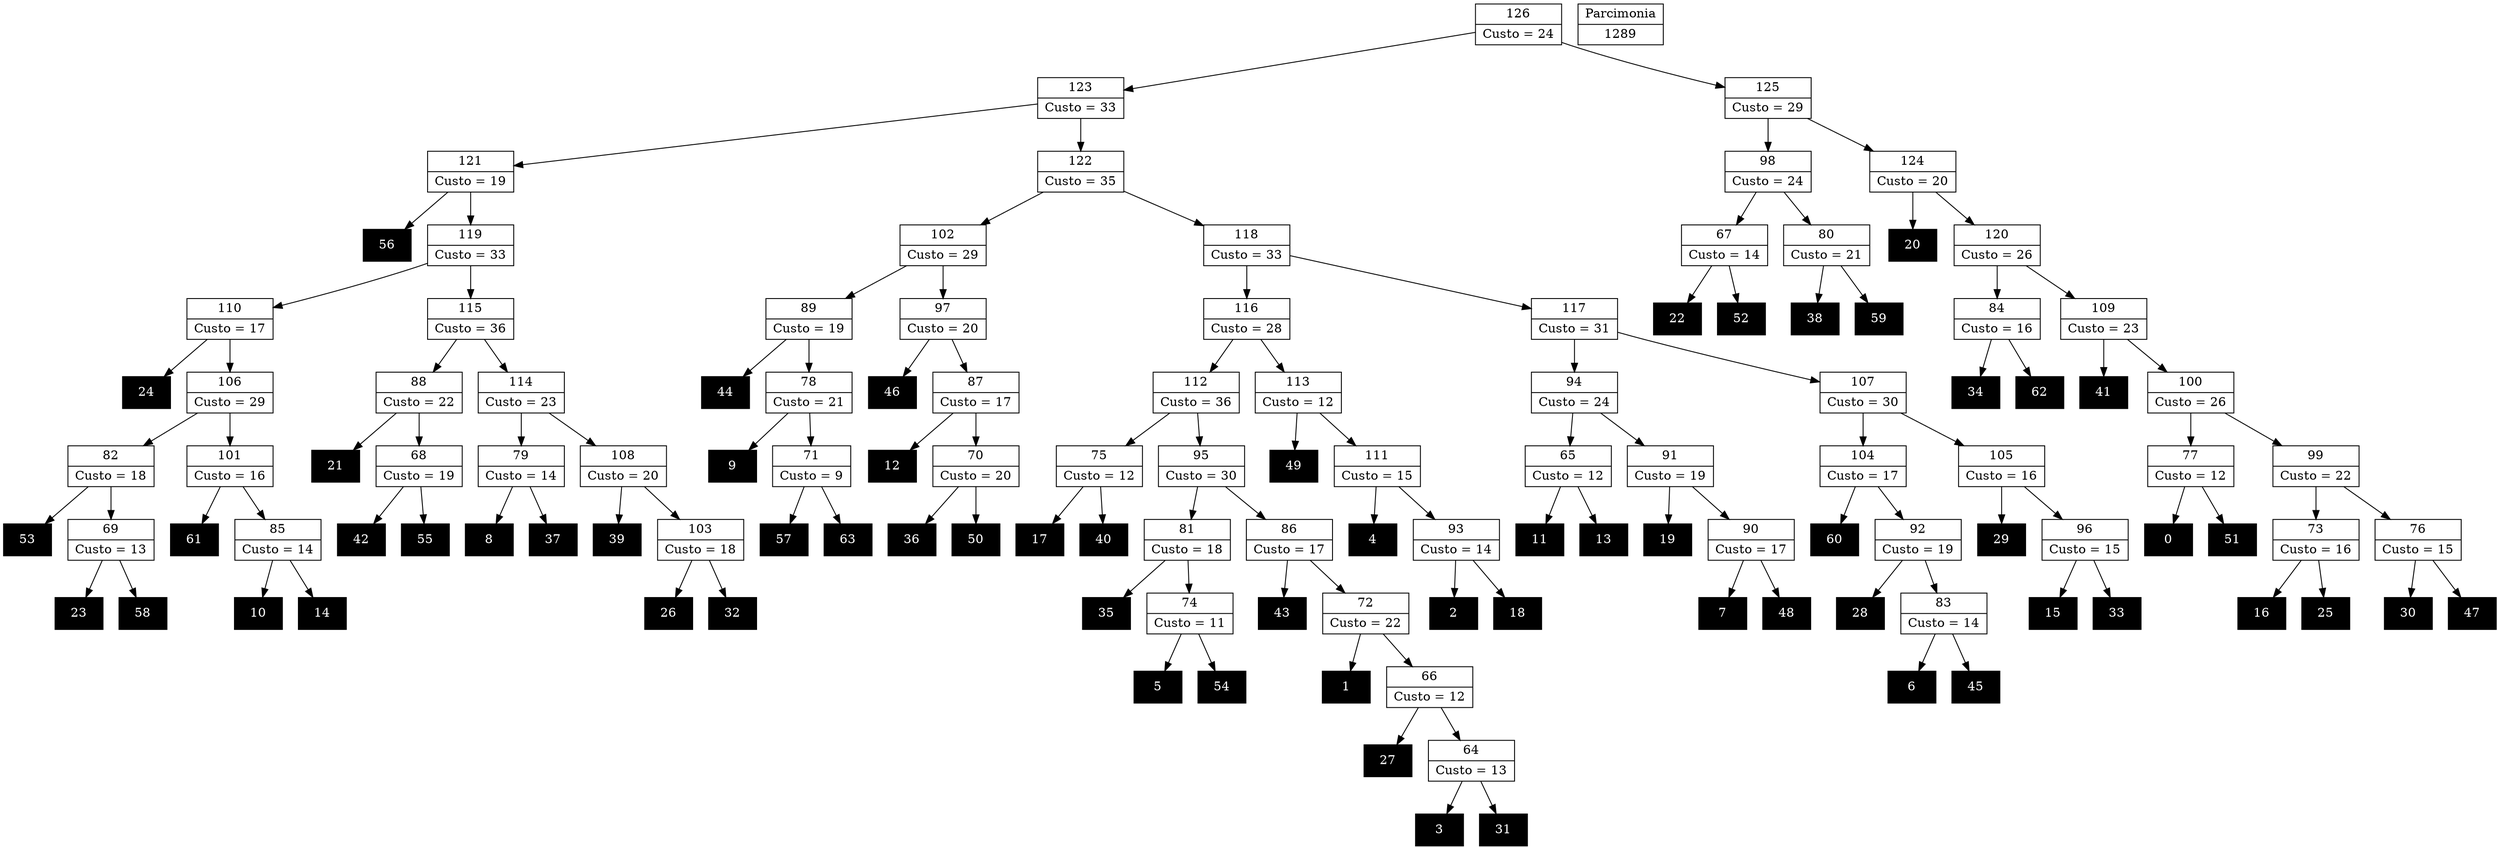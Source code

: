 Digraph G {
0 [shape="record", label="{0}",style=filled, color=black, fontcolor=white,fontsize=14, height=0.5]
1 [shape="record", label="{1}",style=filled, color=black, fontcolor=white,fontsize=14, height=0.5]
2 [shape="record", label="{2}",style=filled, color=black, fontcolor=white,fontsize=14, height=0.5]
3 [shape="record", label="{3}",style=filled, color=black, fontcolor=white,fontsize=14, height=0.5]
4 [shape="record", label="{4}",style=filled, color=black, fontcolor=white,fontsize=14, height=0.5]
5 [shape="record", label="{5}",style=filled, color=black, fontcolor=white,fontsize=14, height=0.5]
6 [shape="record", label="{6}",style=filled, color=black, fontcolor=white,fontsize=14, height=0.5]
7 [shape="record", label="{7}",style=filled, color=black, fontcolor=white,fontsize=14, height=0.5]
8 [shape="record", label="{8}",style=filled, color=black, fontcolor=white,fontsize=14, height=0.5]
9 [shape="record", label="{9}",style=filled, color=black, fontcolor=white,fontsize=14, height=0.5]
10 [shape="record", label="{10}",style=filled, color=black, fontcolor=white,fontsize=14, height=0.5]
11 [shape="record", label="{11}",style=filled, color=black, fontcolor=white,fontsize=14, height=0.5]
12 [shape="record", label="{12}",style=filled, color=black, fontcolor=white,fontsize=14, height=0.5]
13 [shape="record", label="{13}",style=filled, color=black, fontcolor=white,fontsize=14, height=0.5]
14 [shape="record", label="{14}",style=filled, color=black, fontcolor=white,fontsize=14, height=0.5]
15 [shape="record", label="{15}",style=filled, color=black, fontcolor=white,fontsize=14, height=0.5]
16 [shape="record", label="{16}",style=filled, color=black, fontcolor=white,fontsize=14, height=0.5]
17 [shape="record", label="{17}",style=filled, color=black, fontcolor=white,fontsize=14, height=0.5]
18 [shape="record", label="{18}",style=filled, color=black, fontcolor=white,fontsize=14, height=0.5]
19 [shape="record", label="{19}",style=filled, color=black, fontcolor=white,fontsize=14, height=0.5]
20 [shape="record", label="{20}",style=filled, color=black, fontcolor=white,fontsize=14, height=0.5]
21 [shape="record", label="{21}",style=filled, color=black, fontcolor=white,fontsize=14, height=0.5]
22 [shape="record", label="{22}",style=filled, color=black, fontcolor=white,fontsize=14, height=0.5]
23 [shape="record", label="{23}",style=filled, color=black, fontcolor=white,fontsize=14, height=0.5]
24 [shape="record", label="{24}",style=filled, color=black, fontcolor=white,fontsize=14, height=0.5]
25 [shape="record", label="{25}",style=filled, color=black, fontcolor=white,fontsize=14, height=0.5]
26 [shape="record", label="{26}",style=filled, color=black, fontcolor=white,fontsize=14, height=0.5]
27 [shape="record", label="{27}",style=filled, color=black, fontcolor=white,fontsize=14, height=0.5]
28 [shape="record", label="{28}",style=filled, color=black, fontcolor=white,fontsize=14, height=0.5]
29 [shape="record", label="{29}",style=filled, color=black, fontcolor=white,fontsize=14, height=0.5]
30 [shape="record", label="{30}",style=filled, color=black, fontcolor=white,fontsize=14, height=0.5]
31 [shape="record", label="{31}",style=filled, color=black, fontcolor=white,fontsize=14, height=0.5]
32 [shape="record", label="{32}",style=filled, color=black, fontcolor=white,fontsize=14, height=0.5]
33 [shape="record", label="{33}",style=filled, color=black, fontcolor=white,fontsize=14, height=0.5]
34 [shape="record", label="{34}",style=filled, color=black, fontcolor=white,fontsize=14, height=0.5]
35 [shape="record", label="{35}",style=filled, color=black, fontcolor=white,fontsize=14, height=0.5]
36 [shape="record", label="{36}",style=filled, color=black, fontcolor=white,fontsize=14, height=0.5]
37 [shape="record", label="{37}",style=filled, color=black, fontcolor=white,fontsize=14, height=0.5]
38 [shape="record", label="{38}",style=filled, color=black, fontcolor=white,fontsize=14, height=0.5]
39 [shape="record", label="{39}",style=filled, color=black, fontcolor=white,fontsize=14, height=0.5]
40 [shape="record", label="{40}",style=filled, color=black, fontcolor=white,fontsize=14, height=0.5]
41 [shape="record", label="{41}",style=filled, color=black, fontcolor=white,fontsize=14, height=0.5]
42 [shape="record", label="{42}",style=filled, color=black, fontcolor=white,fontsize=14, height=0.5]
43 [shape="record", label="{43}",style=filled, color=black, fontcolor=white,fontsize=14, height=0.5]
44 [shape="record", label="{44}",style=filled, color=black, fontcolor=white,fontsize=14, height=0.5]
45 [shape="record", label="{45}",style=filled, color=black, fontcolor=white,fontsize=14, height=0.5]
46 [shape="record", label="{46}",style=filled, color=black, fontcolor=white,fontsize=14, height=0.5]
47 [shape="record", label="{47}",style=filled, color=black, fontcolor=white,fontsize=14, height=0.5]
48 [shape="record", label="{48}",style=filled, color=black, fontcolor=white,fontsize=14, height=0.5]
49 [shape="record", label="{49}",style=filled, color=black, fontcolor=white,fontsize=14, height=0.5]
50 [shape="record", label="{50}",style=filled, color=black, fontcolor=white,fontsize=14, height=0.5]
51 [shape="record", label="{51}",style=filled, color=black, fontcolor=white,fontsize=14, height=0.5]
52 [shape="record", label="{52}",style=filled, color=black, fontcolor=white,fontsize=14, height=0.5]
53 [shape="record", label="{53}",style=filled, color=black, fontcolor=white,fontsize=14, height=0.5]
54 [shape="record", label="{54}",style=filled, color=black, fontcolor=white,fontsize=14, height=0.5]
55 [shape="record", label="{55}",style=filled, color=black, fontcolor=white,fontsize=14, height=0.5]
56 [shape="record", label="{56}",style=filled, color=black, fontcolor=white,fontsize=14, height=0.5]
57 [shape="record", label="{57}",style=filled, color=black, fontcolor=white,fontsize=14, height=0.5]
58 [shape="record", label="{58}",style=filled, color=black, fontcolor=white,fontsize=14, height=0.5]
59 [shape="record", label="{59}",style=filled, color=black, fontcolor=white,fontsize=14, height=0.5]
60 [shape="record", label="{60}",style=filled, color=black, fontcolor=white,fontsize=14, height=0.5]
61 [shape="record", label="{61}",style=filled, color=black, fontcolor=white,fontsize=14, height=0.5]
62 [shape="record", label="{62}",style=filled, color=black, fontcolor=white,fontsize=14, height=0.5]
63 [shape="record", label="{63}",style=filled, color=black, fontcolor=white,fontsize=14, height=0.5]
64 [shape="record", label="{64|Custo = 13}"]
65 [shape="record", label="{65|Custo = 12}"]
66 [shape="record", label="{66|Custo = 12}"]
67 [shape="record", label="{67|Custo = 14}"]
68 [shape="record", label="{68|Custo = 19}"]
69 [shape="record", label="{69|Custo = 13}"]
70 [shape="record", label="{70|Custo = 20}"]
71 [shape="record", label="{71|Custo = 9}"]
72 [shape="record", label="{72|Custo = 22}"]
73 [shape="record", label="{73|Custo = 16}"]
74 [shape="record", label="{74|Custo = 11}"]
75 [shape="record", label="{75|Custo = 12}"]
76 [shape="record", label="{76|Custo = 15}"]
77 [shape="record", label="{77|Custo = 12}"]
78 [shape="record", label="{78|Custo = 21}"]
79 [shape="record", label="{79|Custo = 14}"]
80 [shape="record", label="{80|Custo = 21}"]
81 [shape="record", label="{81|Custo = 18}"]
82 [shape="record", label="{82|Custo = 18}"]
83 [shape="record", label="{83|Custo = 14}"]
84 [shape="record", label="{84|Custo = 16}"]
85 [shape="record", label="{85|Custo = 14}"]
86 [shape="record", label="{86|Custo = 17}"]
87 [shape="record", label="{87|Custo = 17}"]
88 [shape="record", label="{88|Custo = 22}"]
89 [shape="record", label="{89|Custo = 19}"]
90 [shape="record", label="{90|Custo = 17}"]
91 [shape="record", label="{91|Custo = 19}"]
92 [shape="record", label="{92|Custo = 19}"]
93 [shape="record", label="{93|Custo = 14}"]
94 [shape="record", label="{94|Custo = 24}"]
95 [shape="record", label="{95|Custo = 30}"]
96 [shape="record", label="{96|Custo = 15}"]
97 [shape="record", label="{97|Custo = 20}"]
98 [shape="record", label="{98|Custo = 24}"]
99 [shape="record", label="{99|Custo = 22}"]
100 [shape="record", label="{100|Custo = 26}"]
101 [shape="record", label="{101|Custo = 16}"]
102 [shape="record", label="{102|Custo = 29}"]
103 [shape="record", label="{103|Custo = 18}"]
104 [shape="record", label="{104|Custo = 17}"]
105 [shape="record", label="{105|Custo = 16}"]
106 [shape="record", label="{106|Custo = 29}"]
107 [shape="record", label="{107|Custo = 30}"]
108 [shape="record", label="{108|Custo = 20}"]
109 [shape="record", label="{109|Custo = 23}"]
110 [shape="record", label="{110|Custo = 17}"]
111 [shape="record", label="{111|Custo = 15}"]
112 [shape="record", label="{112|Custo = 36}"]
113 [shape="record", label="{113|Custo = 12}"]
114 [shape="record", label="{114|Custo = 23}"]
115 [shape="record", label="{115|Custo = 36}"]
116 [shape="record", label="{116|Custo = 28}"]
117 [shape="record", label="{117|Custo = 31}"]
118 [shape="record", label="{118|Custo = 33}"]
119 [shape="record", label="{119|Custo = 33}"]
120 [shape="record", label="{120|Custo = 26}"]
121 [shape="record", label="{121|Custo = 19}"]
122 [shape="record", label="{122|Custo = 35}"]
123 [shape="record", label="{123|Custo = 33}"]
124 [shape="record", label="{124|Custo = 20}"]
125 [shape="record", label="{125|Custo = 29}"]
126 [shape="record", label="{126|Custo = 24}"]

64->31
64->3
65->13
65->11
66->64
66->27
67->52
67->22
68->55
68->42
69->58
69->23
70->50
70->36
71->63
71->57
72->66
72->1
73->25
73->16
74->54
74->5
75->40
75->17
76->47
76->30
77->51
77->0
78->71
78->9
79->37
79->8
80->59
80->38
81->74
81->35
82->69
82->53
83->45
83->6
84->62
84->34
85->14
85->10
86->72
86->43
87->70
87->12
88->68
88->21
89->78
89->44
90->48
90->7
91->90
91->19
92->83
92->28
93->18
93->2
94->91
94->65
95->86
95->81
96->33
96->15
97->87
97->46
98->80
98->67
99->76
99->73
100->99
100->77
101->85
101->61
102->97
102->89
103->32
103->26
104->92
104->60
105->96
105->29
106->101
106->82
107->105
107->104
108->103
108->39
109->100
109->41
110->106
110->24
111->93
111->4
112->95
112->75
113->111
113->49
114->108
114->79
115->114
115->88
116->113
116->112
117->107
117->94
118->117
118->116
119->115
119->110
120->109
120->84
121->119
121->56
122->118
122->102
123->122
123->121
124->120
124->20
125->124
125->98
126->125
126->123

1289 [shape="record", label="{Parcimonia|1289}"]
}